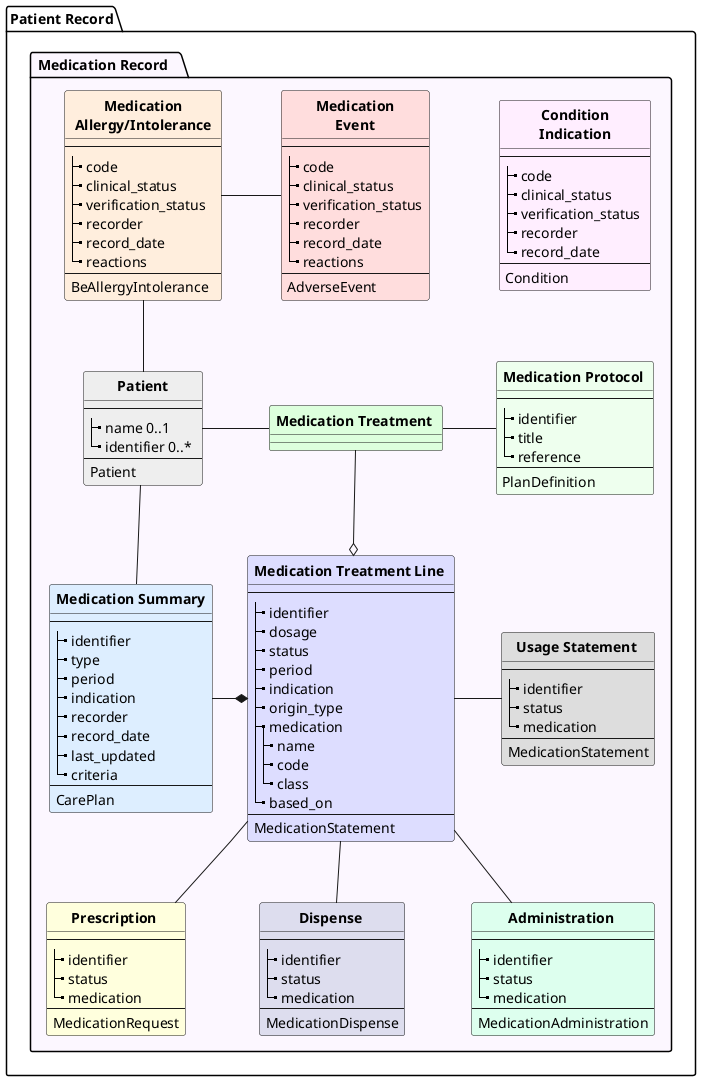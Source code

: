 @startuml
hide stereotype
hide circle
skinparam linetype polyline
'!pragma graphviz_dot smetana

package "Patient Record" as PR {

  package " Medication Record   " as MR #FCF7FF {
    class "**Patient**" as p #EEE {
--
|_ name 0..1
|_ identifier 0..*   
--
Patient  
        }
    class " **Medication Summary** " as MS #DEF {
        --
        |_ identifier
        |_ type
        |_ period
        |_ indication
        |_ recorder
        |_ record_date
        |_ last_updated
        |_ criteria
        --
        CarePlan
    }


    class " **Medication Treatment Line ** " as MTL #DDF {
        --
        |_ identifier
        |_ dosage
        |_ status
        |_ period
        |_ indication
        |_ origin_type
        |_ medication
          |_ name
          |_ code
          |_ class
        |_ based_on
        --
        MedicationStatement
    }

    class " **Medication Treatment**  " as MT #DFD {
    }

'      class " Medication Treatment Line  " as MTL #DEF {
'      }




    class " **Medication Protocol**  " as MP #EFE {
    --
    |_ identifier
    |_ title
    |_ reference
    --
    PlanDefinition
    }


class " **Medication** \n  **Allergy/Intolerance**  " as MAL #FED {
--
|_ code
|_ clinical_status
|_ verification_status  
|_ recorder
|_ record_date
|_ reactions
--
BeAllergyIntolerance
}

class " **Prescription**  " as PRE #FFD {
--
|_ identifier
|_ status
|_ medication
--
MedicationRequest
}

class " **Dispense**  " as DIS #DDE {
--
|_ identifier
|_ status
|_ medication
--
MedicationDispense
}

class " **Administration**  " as ADM #DFE {
--
|_ identifier
|_ status
|_ medication
--
MedicationAdministration
}

class " **Usage Statement**  " as USE #DDD {
--
|_ identifier
|_ status
|_ medication
--
MedicationStatement
}




class " **Medication** \n  **Event**  " as ADE #FDD {
--
|_ code
|_ clinical_status
|_ verification_status  
|_ recorder
|_ record_date
|_ reactions
--
AdverseEvent
}



class " **Condition** \n **Indication** " as IND #FEF {
--
|_ code
|_ clinical_status
|_ verification_status   
|_ recorder
|_ record_date
--
Condition
}


MS -r-* MTL
p -r- MT : "         "
MT -d-o MTL
MT -r- MP : "     "

p -d- MS
MP -d[hidden]- MTL

p -u- MAL
MT -u[hidden]- MAL
MS -u[hidden]- MAL
MAL -r- ADE : "       "


MTL -d- DIS
MTL -d- PRE
MTL -d- ADM
MTL -r- USE : "   "
ADE -r[hidden]- IND : "          "

PRE -r[hidden]- DIS : "           "
DIS -r[hidden]- ADM : "         "



  }
}
@enduml